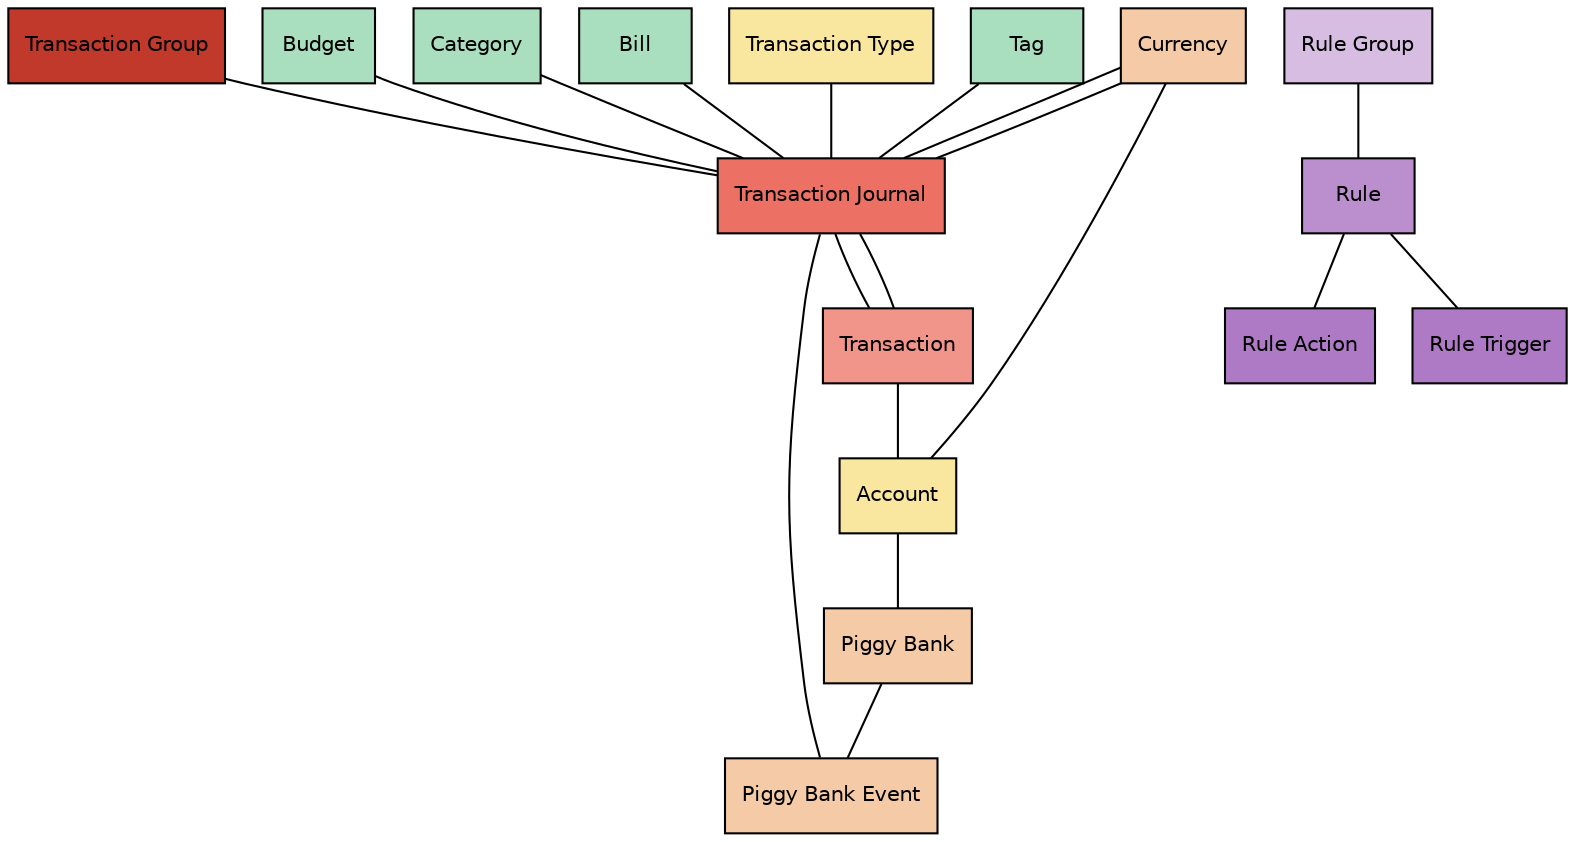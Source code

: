 digraph G {
    graph [fontname = "helvetica",fontsize = 10];
    node [fontname = "helvetica",fontsize = 10];
    edge [fontname = "helvetica",fontsize = 10];

    "account"      [shape = box,style=filled,fillcolor="#f9e79f",label = Account];
    "transaction"  [shape = box,style=filled,fillcolor="#f1948a",label = Transaction];
    "tj"           [shape = box,style=filled,fillcolor="#ec7063",label = "Transaction Journal"];
    "tgroup"       [shape = box,style=filled,fillcolor="#c0392b",label = "Transaction Group"];
    "budget"       [shape = box,style=filled,fillcolor="#a9dfbf",label = "Budget"];
    "category"     [shape = box,style=filled,fillcolor="#a9dfbf",label = "Category"];
    "currency"     [shape = box,style=filled,fillcolor="#f5cba7",label = "Currency"];
    "bill"         [shape = box,style=filled,fillcolor="#a9dfbf",label = "Bill"];
    "piggy"        [shape = box,style=filled,fillcolor="#f5cba7",label = "Piggy Bank"];
    "piggy_event"  [shape = box,style=filled,fillcolor="#f5cba7",label = "Piggy Bank Event"];
    "type"         [shape = box,style=filled,fillcolor="#f9e79f",label = "Transaction Type"];
    "tag"          [shape = box,style=filled,fillcolor="#a9dfbf",label = "Tag"];
    "rule_group"   [shape = box,style=filled,fillcolor="#d7bde2",label = "Rule Group"];
    "rule"         [shape = box,style=filled,fillcolor="#bb8fce",label = "Rule"];
    "rule_action"  [shape = box,style=filled,fillcolor="#af7ac5",label = "Rule Action"];
    "rule_trigger" [shape = box,style=filled,fillcolor="#af7ac5",label = "Rule Trigger"];


    transaction -> account [arrowhead = none];
    type -> tj  [arrowhead = none];
    tj -> transaction [arrowhead = none];
    tj -> transaction [arrowhead = none];
    tgroup -> tj [arrowhead = none];
    budget -> tj [arrowhead = none];
    category -> tj  [arrowhead = none];
    bill -> tj [arrowhead = none];
    currency -> tj [arrowhead = none];
    currency -> tj [arrowhead = none];
    currency -> account [arrowhead = none];
    tag -> tj [arrowhead = none];
    account -> piggy [arrowhead = none];
    piggy -> piggy_event [arrowhead = none];
    tj -> piggy_event [arrowhead = none];

    rule_group -> rule [arrowhead = none];
    rule -> rule_action [arrowhead = none];
    rule -> rule_trigger [arrowhead = none];

    // "recurrence"               [shape = box           ,style = filled,fillcolor = white,label = "Recurrence"];
    // "recurrence_transaction"   [shape = box           ,style = filled,fillcolor = white,label = "Recurring Transaction"];
    // "recurrence_repetition"    [shape = box           ,style = filled,fillcolor = white,label = "Recurring Repetition"];

    // recurrence -> recurrence_transaction;
    // recurrence -> recurrence_repetition;
    // "note"     [shape = box           ,style = filled,fillcolor = white,label = "Note"];
    // "attachment"     [shape = box           ,style = filled,fillcolor = white,label = "Attachment"];
    // "location"     [shape = box           ,style = filled,fillcolor = white,label = "Location"];



}